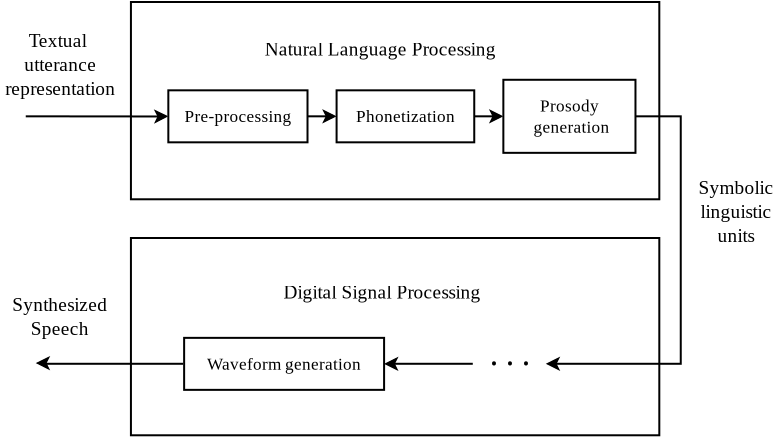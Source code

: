 <?xml version="1.0" encoding="UTF-8"?>
<dia:diagram xmlns:dia="http://www.lysator.liu.se/~alla/dia/">
  <dia:layer name="Background" visible="true" active="true">
    <dia:group>
      <dia:object type="Standard - Box" version="0" id="O0">
        <dia:attribute name="obj_pos">
          <dia:point val="1.588,2.411"/>
        </dia:attribute>
        <dia:attribute name="obj_bb">
          <dia:rectangle val="1.588,2.411;28.007,12.275"/>
        </dia:attribute>
        <dia:attribute name="elem_corner">
          <dia:point val="1.588,2.411"/>
        </dia:attribute>
        <dia:attribute name="elem_width">
          <dia:real val="26.419"/>
        </dia:attribute>
        <dia:attribute name="elem_height">
          <dia:real val="9.864"/>
        </dia:attribute>
        <dia:attribute name="border_width">
          <dia:real val="0"/>
        </dia:attribute>
        <dia:attribute name="border_color">
          <dia:color val="#ffffff"/>
        </dia:attribute>
        <dia:attribute name="show_background">
          <dia:boolean val="true"/>
        </dia:attribute>
      </dia:object>
      <dia:object type="Standard - Box" version="0" id="O1">
        <dia:attribute name="obj_pos">
          <dia:point val="1.588,2.411"/>
        </dia:attribute>
        <dia:attribute name="obj_bb">
          <dia:rectangle val="1.538,2.361;28.057,12.325"/>
        </dia:attribute>
        <dia:attribute name="elem_corner">
          <dia:point val="1.588,2.411"/>
        </dia:attribute>
        <dia:attribute name="elem_width">
          <dia:real val="26.419"/>
        </dia:attribute>
        <dia:attribute name="elem_height">
          <dia:real val="9.864"/>
        </dia:attribute>
        <dia:attribute name="show_background">
          <dia:boolean val="false"/>
        </dia:attribute>
      </dia:object>
    </dia:group>
    <dia:object type="Standard - Text" version="1" id="O2">
      <dia:attribute name="obj_pos">
        <dia:point val="8.28,5.086"/>
      </dia:attribute>
      <dia:attribute name="obj_bb">
        <dia:rectangle val="8.28,4.228;19.577,5.296"/>
      </dia:attribute>
      <dia:attribute name="text">
        <dia:composite type="text">
          <dia:attribute name="string">
            <dia:string>#Natural Language Processing#</dia:string>
          </dia:attribute>
          <dia:attribute name="font">
            <dia:font family="times new roman" style="0" name="Times-Roman"/>
          </dia:attribute>
          <dia:attribute name="height">
            <dia:real val="1.2"/>
          </dia:attribute>
          <dia:attribute name="pos">
            <dia:point val="8.28,5.086"/>
          </dia:attribute>
          <dia:attribute name="color">
            <dia:color val="#000000"/>
          </dia:attribute>
          <dia:attribute name="alignment">
            <dia:enum val="0"/>
          </dia:attribute>
        </dia:composite>
      </dia:attribute>
      <dia:attribute name="valign">
        <dia:enum val="3"/>
      </dia:attribute>
    </dia:object>
    <dia:group>
      <dia:object type="Standard - Box" version="0" id="O3">
        <dia:attribute name="obj_pos">
          <dia:point val="1.588,14.211"/>
        </dia:attribute>
        <dia:attribute name="obj_bb">
          <dia:rectangle val="1.588,14.211;28.007,24.075"/>
        </dia:attribute>
        <dia:attribute name="elem_corner">
          <dia:point val="1.588,14.211"/>
        </dia:attribute>
        <dia:attribute name="elem_width">
          <dia:real val="26.419"/>
        </dia:attribute>
        <dia:attribute name="elem_height">
          <dia:real val="9.864"/>
        </dia:attribute>
        <dia:attribute name="border_width">
          <dia:real val="0"/>
        </dia:attribute>
        <dia:attribute name="border_color">
          <dia:color val="#ffffff"/>
        </dia:attribute>
        <dia:attribute name="show_background">
          <dia:boolean val="true"/>
        </dia:attribute>
      </dia:object>
      <dia:object type="Standard - Box" version="0" id="O4">
        <dia:attribute name="obj_pos">
          <dia:point val="1.588,14.211"/>
        </dia:attribute>
        <dia:attribute name="obj_bb">
          <dia:rectangle val="1.538,14.161;28.057,24.125"/>
        </dia:attribute>
        <dia:attribute name="elem_corner">
          <dia:point val="1.588,14.211"/>
        </dia:attribute>
        <dia:attribute name="elem_width">
          <dia:real val="26.419"/>
        </dia:attribute>
        <dia:attribute name="elem_height">
          <dia:real val="9.864"/>
        </dia:attribute>
        <dia:attribute name="show_background">
          <dia:boolean val="false"/>
        </dia:attribute>
      </dia:object>
    </dia:group>
    <dia:object type="Standard - Text" version="1" id="O5">
      <dia:attribute name="obj_pos">
        <dia:point val="9.222,17.236"/>
      </dia:attribute>
      <dia:attribute name="obj_bb">
        <dia:rectangle val="9.222,16.379;18.982,17.447"/>
      </dia:attribute>
      <dia:attribute name="text">
        <dia:composite type="text">
          <dia:attribute name="string">
            <dia:string>#Digital Signal Processing#</dia:string>
          </dia:attribute>
          <dia:attribute name="font">
            <dia:font family="times new roman" style="0" name="Times-Roman"/>
          </dia:attribute>
          <dia:attribute name="height">
            <dia:real val="1.2"/>
          </dia:attribute>
          <dia:attribute name="pos">
            <dia:point val="9.222,17.236"/>
          </dia:attribute>
          <dia:attribute name="color">
            <dia:color val="#000000"/>
          </dia:attribute>
          <dia:attribute name="alignment">
            <dia:enum val="0"/>
          </dia:attribute>
        </dia:composite>
      </dia:attribute>
      <dia:attribute name="valign">
        <dia:enum val="3"/>
      </dia:attribute>
    </dia:object>
    <dia:object type="Standard - Line" version="0" id="O6">
      <dia:attribute name="obj_pos">
        <dia:point val="-3.671,8.127"/>
      </dia:attribute>
      <dia:attribute name="obj_bb">
        <dia:rectangle val="-3.721,8.077;3.022,8.184"/>
      </dia:attribute>
      <dia:attribute name="conn_endpoints">
        <dia:point val="-3.671,8.127"/>
        <dia:point val="2.972,8.134"/>
      </dia:attribute>
      <dia:attribute name="numcp">
        <dia:int val="1"/>
      </dia:attribute>
      <dia:connections>
        <dia:connection handle="1" to="O23" connection="4"/>
      </dia:connections>
    </dia:object>
    <dia:group>
      <dia:object type="Standard - PolyLine" version="0" id="O7">
        <dia:attribute name="obj_pos">
          <dia:point val="25.855,8.127"/>
        </dia:attribute>
        <dia:attribute name="obj_bb">
          <dia:rectangle val="22.768,8.077;29.129,20.55"/>
        </dia:attribute>
        <dia:attribute name="poly_points">
          <dia:point val="25.855,8.127"/>
          <dia:point val="29.079,8.127"/>
          <dia:point val="29.079,20.5"/>
          <dia:point val="22.818,20.5"/>
        </dia:attribute>
      </dia:object>
      <dia:object type="Standard - Polygon" version="0" id="O8">
        <dia:attribute name="obj_pos">
          <dia:point val="22.443,20.5"/>
        </dia:attribute>
        <dia:attribute name="obj_bb">
          <dia:rectangle val="22.443,20.25;22.943,20.75"/>
        </dia:attribute>
        <dia:attribute name="poly_points">
          <dia:point val="22.443,20.5"/>
          <dia:point val="22.943,20.25"/>
          <dia:point val="22.818,20.5"/>
          <dia:point val="22.943,20.75"/>
        </dia:attribute>
        <dia:attribute name="line_width">
          <dia:real val="0"/>
        </dia:attribute>
        <dia:attribute name="inner_color">
          <dia:color val="#000000"/>
        </dia:attribute>
        <dia:attribute name="show_background">
          <dia:boolean val="true"/>
        </dia:attribute>
      </dia:object>
      <dia:object type="Standard - Polygon" version="0" id="O9">
        <dia:attribute name="obj_pos">
          <dia:point val="22.443,20.5"/>
        </dia:attribute>
        <dia:attribute name="obj_bb">
          <dia:rectangle val="22.332,20.138;23.055,20.862"/>
        </dia:attribute>
        <dia:attribute name="poly_points">
          <dia:point val="22.443,20.5"/>
          <dia:point val="22.943,20.25"/>
          <dia:point val="22.818,20.5"/>
          <dia:point val="22.943,20.75"/>
        </dia:attribute>
        <dia:attribute name="show_background">
          <dia:boolean val="false"/>
        </dia:attribute>
      </dia:object>
    </dia:group>
    <dia:group>
      <dia:object type="Standard - Line" version="0" id="O10">
        <dia:attribute name="obj_pos">
          <dia:point val="4.248,20.5"/>
        </dia:attribute>
        <dia:attribute name="obj_bb">
          <dia:rectangle val="-2.734,20.45;4.298,20.55"/>
        </dia:attribute>
        <dia:attribute name="conn_endpoints">
          <dia:point val="4.248,20.5"/>
          <dia:point val="-2.684,20.5"/>
        </dia:attribute>
        <dia:attribute name="numcp">
          <dia:int val="1"/>
        </dia:attribute>
      </dia:object>
      <dia:object type="Standard - Polygon" version="0" id="O11">
        <dia:attribute name="obj_pos">
          <dia:point val="-3.059,20.466"/>
        </dia:attribute>
        <dia:attribute name="obj_bb">
          <dia:rectangle val="-3.059,20.218;-2.558,20.718"/>
        </dia:attribute>
        <dia:attribute name="poly_points">
          <dia:point val="-3.059,20.466"/>
          <dia:point val="-2.558,20.218"/>
          <dia:point val="-2.684,20.468"/>
          <dia:point val="-2.56,20.718"/>
        </dia:attribute>
        <dia:attribute name="line_width">
          <dia:real val="0"/>
        </dia:attribute>
        <dia:attribute name="inner_color">
          <dia:color val="#000000"/>
        </dia:attribute>
        <dia:attribute name="show_background">
          <dia:boolean val="true"/>
        </dia:attribute>
      </dia:object>
      <dia:object type="Standard - Polygon" version="0" id="O12">
        <dia:attribute name="obj_pos">
          <dia:point val="-3.059,20.466"/>
        </dia:attribute>
        <dia:attribute name="obj_bb">
          <dia:rectangle val="-3.171,20.107;-2.445,20.831"/>
        </dia:attribute>
        <dia:attribute name="poly_points">
          <dia:point val="-3.059,20.466"/>
          <dia:point val="-2.558,20.218"/>
          <dia:point val="-2.684,20.468"/>
          <dia:point val="-2.56,20.718"/>
        </dia:attribute>
        <dia:attribute name="show_background">
          <dia:boolean val="false"/>
        </dia:attribute>
      </dia:object>
    </dia:group>
    <dia:object type="Standard - Text" version="1" id="O13">
      <dia:attribute name="obj_pos">
        <dia:point val="-2.071,4.665"/>
      </dia:attribute>
      <dia:attribute name="obj_bb">
        <dia:rectangle val="-4.908,3.808;0.767,7.275"/>
      </dia:attribute>
      <dia:attribute name="text">
        <dia:composite type="text">
          <dia:attribute name="string">
            <dia:string>#Textual
 utterance
 representation#</dia:string>
          </dia:attribute>
          <dia:attribute name="font">
            <dia:font family="times new roman" style="0" name="Times-Roman"/>
          </dia:attribute>
          <dia:attribute name="height">
            <dia:real val="1.2"/>
          </dia:attribute>
          <dia:attribute name="pos">
            <dia:point val="-2.071,4.665"/>
          </dia:attribute>
          <dia:attribute name="color">
            <dia:color val="#000000"/>
          </dia:attribute>
          <dia:attribute name="alignment">
            <dia:enum val="1"/>
          </dia:attribute>
        </dia:composite>
      </dia:attribute>
      <dia:attribute name="valign">
        <dia:enum val="3"/>
      </dia:attribute>
    </dia:object>
    <dia:object type="Standard - Text" version="1" id="O14">
      <dia:attribute name="obj_pos">
        <dia:point val="-1.971,17.865"/>
      </dia:attribute>
      <dia:attribute name="obj_bb">
        <dia:rectangle val="-4.29,17.008;0.348,19.275"/>
      </dia:attribute>
      <dia:attribute name="text">
        <dia:composite type="text">
          <dia:attribute name="string">
            <dia:string>#Synthesized
Speech#</dia:string>
          </dia:attribute>
          <dia:attribute name="font">
            <dia:font family="times new roman" style="0" name="Times-Roman"/>
          </dia:attribute>
          <dia:attribute name="height">
            <dia:real val="1.2"/>
          </dia:attribute>
          <dia:attribute name="pos">
            <dia:point val="-1.971,17.865"/>
          </dia:attribute>
          <dia:attribute name="color">
            <dia:color val="#000000"/>
          </dia:attribute>
          <dia:attribute name="alignment">
            <dia:enum val="1"/>
          </dia:attribute>
        </dia:composite>
      </dia:attribute>
      <dia:attribute name="valign">
        <dia:enum val="3"/>
      </dia:attribute>
    </dia:object>
    <dia:object type="Standard - Text" version="1" id="O15">
      <dia:attribute name="obj_pos">
        <dia:point val="31.842,12.015"/>
      </dia:attribute>
      <dia:attribute name="obj_bb">
        <dia:rectangle val="30.0,11.158;33.683,14.625"/>
      </dia:attribute>
      <dia:attribute name="text">
        <dia:composite type="text">
          <dia:attribute name="string">
            <dia:string>#Symbolic
linguistic
units#</dia:string>
          </dia:attribute>
          <dia:attribute name="font">
            <dia:font family="times new roman" style="0" name="Times-Roman"/>
          </dia:attribute>
          <dia:attribute name="height">
            <dia:real val="1.2"/>
          </dia:attribute>
          <dia:attribute name="pos">
            <dia:point val="31.842,12.015"/>
          </dia:attribute>
          <dia:attribute name="color">
            <dia:color val="#000000"/>
          </dia:attribute>
          <dia:attribute name="alignment">
            <dia:enum val="1"/>
          </dia:attribute>
        </dia:composite>
      </dia:attribute>
      <dia:attribute name="valign">
        <dia:enum val="3"/>
      </dia:attribute>
    </dia:object>
    <dia:group>
      <dia:object type="Standard - Box" version="0" id="O16">
        <dia:attribute name="obj_pos">
          <dia:point val="4.248,19.204"/>
        </dia:attribute>
        <dia:attribute name="obj_bb">
          <dia:rectangle val="4.198,19.154;14.296,21.854"/>
        </dia:attribute>
        <dia:attribute name="elem_corner">
          <dia:point val="4.248,19.204"/>
        </dia:attribute>
        <dia:attribute name="elem_width">
          <dia:real val="9.998"/>
        </dia:attribute>
        <dia:attribute name="elem_height">
          <dia:real val="2.6"/>
        </dia:attribute>
        <dia:attribute name="border_width">
          <dia:real val="0.1"/>
        </dia:attribute>
        <dia:attribute name="border_color">
          <dia:color val="#ffffff"/>
        </dia:attribute>
        <dia:attribute name="show_background">
          <dia:boolean val="true"/>
        </dia:attribute>
      </dia:object>
      <dia:object type="Standard - Box" version="0" id="O17">
        <dia:attribute name="obj_pos">
          <dia:point val="4.248,19.204"/>
        </dia:attribute>
        <dia:attribute name="obj_bb">
          <dia:rectangle val="4.198,19.154;14.296,21.854"/>
        </dia:attribute>
        <dia:attribute name="elem_corner">
          <dia:point val="4.248,19.204"/>
        </dia:attribute>
        <dia:attribute name="elem_width">
          <dia:real val="9.998"/>
        </dia:attribute>
        <dia:attribute name="elem_height">
          <dia:real val="2.6"/>
        </dia:attribute>
        <dia:attribute name="border_width">
          <dia:real val="0.1"/>
        </dia:attribute>
        <dia:attribute name="show_background">
          <dia:boolean val="false"/>
        </dia:attribute>
      </dia:object>
    </dia:group>
    <dia:object type="Standard - Text" version="1" id="O18">
      <dia:attribute name="obj_pos">
        <dia:point val="9.247,20.793"/>
      </dia:attribute>
      <dia:attribute name="obj_bb">
        <dia:rectangle val="5.53,20.028;12.965,20.98"/>
      </dia:attribute>
      <dia:attribute name="text">
        <dia:composite type="text">
          <dia:attribute name="string">
            <dia:string>#Waveform generation#</dia:string>
          </dia:attribute>
          <dia:attribute name="font">
            <dia:font family="times new roman" style="0" name="Times-Roman"/>
          </dia:attribute>
          <dia:attribute name="height">
            <dia:real val="1.072"/>
          </dia:attribute>
          <dia:attribute name="pos">
            <dia:point val="9.247,20.793"/>
          </dia:attribute>
          <dia:attribute name="color">
            <dia:color val="#000000"/>
          </dia:attribute>
          <dia:attribute name="alignment">
            <dia:enum val="1"/>
          </dia:attribute>
        </dia:composite>
      </dia:attribute>
      <dia:attribute name="valign">
        <dia:enum val="3"/>
      </dia:attribute>
    </dia:object>
    <dia:object type="Standard - Text" version="1" id="O19">
      <dia:attribute name="obj_pos">
        <dia:point val="20.532,20.585"/>
      </dia:attribute>
      <dia:attribute name="obj_bb">
        <dia:rectangle val="19.275,19.115;21.788,20.96"/>
      </dia:attribute>
      <dia:attribute name="text">
        <dia:composite type="text">
          <dia:attribute name="string">
            <dia:string>#. . .#</dia:string>
          </dia:attribute>
          <dia:attribute name="font">
            <dia:font family="sans" style="0" name="Helvetica"/>
          </dia:attribute>
          <dia:attribute name="height">
            <dia:real val="1.978"/>
          </dia:attribute>
          <dia:attribute name="pos">
            <dia:point val="20.532,20.585"/>
          </dia:attribute>
          <dia:attribute name="color">
            <dia:color val="#000000"/>
          </dia:attribute>
          <dia:attribute name="alignment">
            <dia:enum val="1"/>
          </dia:attribute>
        </dia:composite>
      </dia:attribute>
      <dia:attribute name="valign">
        <dia:enum val="3"/>
      </dia:attribute>
    </dia:object>
    <dia:group>
      <dia:object type="Standard - Line" version="0" id="O20">
        <dia:attribute name="obj_pos">
          <dia:point val="18.681,20.5"/>
        </dia:attribute>
        <dia:attribute name="obj_bb">
          <dia:rectangle val="14.683,20.45;18.732,20.55"/>
        </dia:attribute>
        <dia:attribute name="conn_endpoints">
          <dia:point val="18.681,20.5"/>
          <dia:point val="14.733,20.5"/>
        </dia:attribute>
        <dia:attribute name="numcp">
          <dia:int val="1"/>
        </dia:attribute>
      </dia:object>
      <dia:object type="Standard - Polygon" version="0" id="O21">
        <dia:attribute name="obj_pos">
          <dia:point val="14.358,20.504"/>
        </dia:attribute>
        <dia:attribute name="obj_bb">
          <dia:rectangle val="14.358,20.253;14.858,20.753"/>
        </dia:attribute>
        <dia:attribute name="poly_points">
          <dia:point val="14.358,20.504"/>
          <dia:point val="14.858,20.253"/>
          <dia:point val="14.733,20.503"/>
          <dia:point val="14.858,20.753"/>
        </dia:attribute>
        <dia:attribute name="line_width">
          <dia:real val="0"/>
        </dia:attribute>
        <dia:attribute name="inner_color">
          <dia:color val="#000000"/>
        </dia:attribute>
        <dia:attribute name="show_background">
          <dia:boolean val="true"/>
        </dia:attribute>
      </dia:object>
      <dia:object type="Standard - Polygon" version="0" id="O22">
        <dia:attribute name="obj_pos">
          <dia:point val="14.358,20.504"/>
        </dia:attribute>
        <dia:attribute name="obj_bb">
          <dia:rectangle val="14.246,20.142;14.97,20.865"/>
        </dia:attribute>
        <dia:attribute name="poly_points">
          <dia:point val="14.358,20.504"/>
          <dia:point val="14.858,20.253"/>
          <dia:point val="14.733,20.503"/>
          <dia:point val="14.858,20.753"/>
        </dia:attribute>
        <dia:attribute name="show_background">
          <dia:boolean val="false"/>
        </dia:attribute>
      </dia:object>
    </dia:group>
    <dia:group>
      <dia:object type="Standard - Polygon" version="0" id="O23">
        <dia:attribute name="obj_pos">
          <dia:point val="3.347,8.128"/>
        </dia:attribute>
        <dia:attribute name="obj_bb">
          <dia:rectangle val="2.843,7.886;3.347,8.385"/>
        </dia:attribute>
        <dia:attribute name="poly_points">
          <dia:point val="3.347,8.128"/>
          <dia:point val="2.85,8.385"/>
          <dia:point val="2.972,8.134"/>
          <dia:point val="2.843,7.886"/>
        </dia:attribute>
        <dia:attribute name="line_width">
          <dia:real val="0"/>
        </dia:attribute>
        <dia:attribute name="inner_color">
          <dia:color val="#000000"/>
        </dia:attribute>
        <dia:attribute name="show_background">
          <dia:boolean val="true"/>
        </dia:attribute>
      </dia:object>
      <dia:object type="Standard - Polygon" version="0" id="O24">
        <dia:attribute name="obj_pos">
          <dia:point val="3.347,8.128"/>
        </dia:attribute>
        <dia:attribute name="obj_bb">
          <dia:rectangle val="2.73,7.775;3.458,8.499"/>
        </dia:attribute>
        <dia:attribute name="poly_points">
          <dia:point val="3.347,8.128"/>
          <dia:point val="2.85,8.385"/>
          <dia:point val="2.972,8.134"/>
          <dia:point val="2.843,7.886"/>
        </dia:attribute>
        <dia:attribute name="show_background">
          <dia:boolean val="false"/>
        </dia:attribute>
      </dia:object>
      <dia:group>
        <dia:group>
          <dia:object type="Standard - Line" version="0" id="O25">
            <dia:attribute name="obj_pos">
              <dia:point val="10.417,8.127"/>
            </dia:attribute>
            <dia:attribute name="obj_bb">
              <dia:rectangle val="10.367,8.077;11.434,8.177"/>
            </dia:attribute>
            <dia:attribute name="conn_endpoints">
              <dia:point val="10.417,8.127"/>
              <dia:point val="11.384,8.127"/>
            </dia:attribute>
            <dia:attribute name="numcp">
              <dia:int val="1"/>
            </dia:attribute>
          </dia:object>
          <dia:object type="Standard - Polygon" version="0" id="O26">
            <dia:attribute name="obj_pos">
              <dia:point val="11.759,8.127"/>
            </dia:attribute>
            <dia:attribute name="obj_bb">
              <dia:rectangle val="11.259,7.877;11.759,8.377"/>
            </dia:attribute>
            <dia:attribute name="poly_points">
              <dia:point val="11.759,8.127"/>
              <dia:point val="11.259,8.377"/>
              <dia:point val="11.384,8.127"/>
              <dia:point val="11.259,7.877"/>
            </dia:attribute>
            <dia:attribute name="line_width">
              <dia:real val="0"/>
            </dia:attribute>
            <dia:attribute name="inner_color">
              <dia:color val="#000000"/>
            </dia:attribute>
            <dia:attribute name="show_background">
              <dia:boolean val="true"/>
            </dia:attribute>
          </dia:object>
          <dia:object type="Standard - Polygon" version="0" id="O27">
            <dia:attribute name="obj_pos">
              <dia:point val="11.759,8.127"/>
            </dia:attribute>
            <dia:attribute name="obj_bb">
              <dia:rectangle val="11.148,7.765;11.871,8.489"/>
            </dia:attribute>
            <dia:attribute name="poly_points">
              <dia:point val="11.759,8.127"/>
              <dia:point val="11.259,8.377"/>
              <dia:point val="11.384,8.127"/>
              <dia:point val="11.259,7.877"/>
            </dia:attribute>
            <dia:attribute name="show_background">
              <dia:boolean val="false"/>
            </dia:attribute>
          </dia:object>
        </dia:group>
        <dia:group>
          <dia:object type="Standard - Line" version="0" id="O28">
            <dia:attribute name="obj_pos">
              <dia:point val="18.755,8.127"/>
            </dia:attribute>
            <dia:attribute name="obj_bb">
              <dia:rectangle val="18.705,8.077;19.772,8.177"/>
            </dia:attribute>
            <dia:attribute name="conn_endpoints">
              <dia:point val="18.755,8.127"/>
              <dia:point val="19.722,8.127"/>
            </dia:attribute>
            <dia:attribute name="numcp">
              <dia:int val="1"/>
            </dia:attribute>
          </dia:object>
          <dia:object type="Standard - Polygon" version="0" id="O29">
            <dia:attribute name="obj_pos">
              <dia:point val="20.097,8.127"/>
            </dia:attribute>
            <dia:attribute name="obj_bb">
              <dia:rectangle val="19.597,7.877;20.097,8.377"/>
            </dia:attribute>
            <dia:attribute name="poly_points">
              <dia:point val="20.097,8.127"/>
              <dia:point val="19.597,8.377"/>
              <dia:point val="19.722,8.127"/>
              <dia:point val="19.597,7.877"/>
            </dia:attribute>
            <dia:attribute name="line_width">
              <dia:real val="0"/>
            </dia:attribute>
            <dia:attribute name="inner_color">
              <dia:color val="#000000"/>
            </dia:attribute>
            <dia:attribute name="show_background">
              <dia:boolean val="true"/>
            </dia:attribute>
          </dia:object>
          <dia:object type="Standard - Polygon" version="0" id="O30">
            <dia:attribute name="obj_pos">
              <dia:point val="20.097,8.127"/>
            </dia:attribute>
            <dia:attribute name="obj_bb">
              <dia:rectangle val="19.485,7.765;20.209,8.489"/>
            </dia:attribute>
            <dia:attribute name="poly_points">
              <dia:point val="20.097,8.127"/>
              <dia:point val="19.597,8.377"/>
              <dia:point val="19.722,8.127"/>
              <dia:point val="19.597,7.877"/>
            </dia:attribute>
            <dia:attribute name="show_background">
              <dia:boolean val="false"/>
            </dia:attribute>
          </dia:object>
        </dia:group>
        <dia:group>
          <dia:object type="Standard - Box" version="0" id="O31">
            <dia:attribute name="obj_pos">
              <dia:point val="20.209,6.3"/>
            </dia:attribute>
            <dia:attribute name="obj_bb">
              <dia:rectangle val="20.209,6.3;26.815,9.953"/>
            </dia:attribute>
            <dia:attribute name="elem_corner">
              <dia:point val="20.209,6.3"/>
            </dia:attribute>
            <dia:attribute name="elem_width">
              <dia:real val="6.606"/>
            </dia:attribute>
            <dia:attribute name="elem_height">
              <dia:real val="3.653"/>
            </dia:attribute>
            <dia:attribute name="border_width">
              <dia:real val="0"/>
            </dia:attribute>
            <dia:attribute name="border_color">
              <dia:color val="#ffffff"/>
            </dia:attribute>
            <dia:attribute name="show_background">
              <dia:boolean val="true"/>
            </dia:attribute>
          </dia:object>
          <dia:object type="Standard - Box" version="0" id="O32">
            <dia:attribute name="obj_pos">
              <dia:point val="20.209,6.3"/>
            </dia:attribute>
            <dia:attribute name="obj_bb">
              <dia:rectangle val="20.159,6.25;26.865,10.003"/>
            </dia:attribute>
            <dia:attribute name="elem_corner">
              <dia:point val="20.209,6.3"/>
            </dia:attribute>
            <dia:attribute name="elem_width">
              <dia:real val="6.606"/>
            </dia:attribute>
            <dia:attribute name="elem_height">
              <dia:real val="3.653"/>
            </dia:attribute>
            <dia:attribute name="show_background">
              <dia:boolean val="false"/>
            </dia:attribute>
          </dia:object>
        </dia:group>
        <dia:object type="Standard - Text" version="1" id="O33">
          <dia:attribute name="obj_pos">
            <dia:point val="23.512,8.127"/>
          </dia:attribute>
          <dia:attribute name="obj_bb">
            <dia:rectangle val="21.594,7.114;25.429,9.139"/>
          </dia:attribute>
          <dia:attribute name="text">
            <dia:composite type="text">
              <dia:attribute name="string">
                <dia:string>#Prosody
 generation#</dia:string>
              </dia:attribute>
              <dia:attribute name="font">
                <dia:font family="times new roman" style="0" name="Times-Roman"/>
              </dia:attribute>
              <dia:attribute name="height">
                <dia:real val="1.072"/>
              </dia:attribute>
              <dia:attribute name="pos">
                <dia:point val="23.512,7.879"/>
              </dia:attribute>
              <dia:attribute name="color">
                <dia:color val="#000000"/>
              </dia:attribute>
              <dia:attribute name="alignment">
                <dia:enum val="1"/>
              </dia:attribute>
            </dia:composite>
          </dia:attribute>
          <dia:attribute name="valign">
            <dia:enum val="2"/>
          </dia:attribute>
        </dia:object>
        <dia:group>
          <dia:object type="Standard - Box" version="0" id="O34">
            <dia:attribute name="obj_pos">
              <dia:point val="11.871,6.827"/>
            </dia:attribute>
            <dia:attribute name="obj_bb">
              <dia:rectangle val="11.871,6.827;18.755,9.427"/>
            </dia:attribute>
            <dia:attribute name="elem_corner">
              <dia:point val="11.871,6.827"/>
            </dia:attribute>
            <dia:attribute name="elem_width">
              <dia:real val="6.883"/>
            </dia:attribute>
            <dia:attribute name="elem_height">
              <dia:real val="2.6"/>
            </dia:attribute>
            <dia:attribute name="border_width">
              <dia:real val="0"/>
            </dia:attribute>
            <dia:attribute name="border_color">
              <dia:color val="#ffffff"/>
            </dia:attribute>
            <dia:attribute name="show_background">
              <dia:boolean val="true"/>
            </dia:attribute>
          </dia:object>
          <dia:object type="Standard - Box" version="0" id="O35">
            <dia:attribute name="obj_pos">
              <dia:point val="11.871,6.827"/>
            </dia:attribute>
            <dia:attribute name="obj_bb">
              <dia:rectangle val="11.821,6.777;18.805,9.477"/>
            </dia:attribute>
            <dia:attribute name="elem_corner">
              <dia:point val="11.871,6.827"/>
            </dia:attribute>
            <dia:attribute name="elem_width">
              <dia:real val="6.883"/>
            </dia:attribute>
            <dia:attribute name="elem_height">
              <dia:real val="2.6"/>
            </dia:attribute>
            <dia:attribute name="show_background">
              <dia:boolean val="false"/>
            </dia:attribute>
          </dia:object>
        </dia:group>
        <dia:object type="Standard - Text" version="1" id="O36">
          <dia:attribute name="obj_pos">
            <dia:point val="15.313,8.415"/>
          </dia:attribute>
          <dia:attribute name="obj_bb">
            <dia:rectangle val="12.954,7.65;17.672,8.603"/>
          </dia:attribute>
          <dia:attribute name="text">
            <dia:composite type="text">
              <dia:attribute name="string">
                <dia:string>#Phonetization#</dia:string>
              </dia:attribute>
              <dia:attribute name="font">
                <dia:font family="times new roman" style="0" name="Times-Roman"/>
              </dia:attribute>
              <dia:attribute name="height">
                <dia:real val="1.072"/>
              </dia:attribute>
              <dia:attribute name="pos">
                <dia:point val="15.313,8.415"/>
              </dia:attribute>
              <dia:attribute name="color">
                <dia:color val="#000000"/>
              </dia:attribute>
              <dia:attribute name="alignment">
                <dia:enum val="1"/>
              </dia:attribute>
            </dia:composite>
          </dia:attribute>
          <dia:attribute name="valign">
            <dia:enum val="3"/>
          </dia:attribute>
        </dia:object>
        <dia:group>
          <dia:object type="Standard - Box" version="0" id="O37">
            <dia:attribute name="obj_pos">
              <dia:point val="3.458,6.827"/>
            </dia:attribute>
            <dia:attribute name="obj_bb">
              <dia:rectangle val="3.458,6.827;10.417,9.427"/>
            </dia:attribute>
            <dia:attribute name="elem_corner">
              <dia:point val="3.458,6.827"/>
            </dia:attribute>
            <dia:attribute name="elem_width">
              <dia:real val="6.959"/>
            </dia:attribute>
            <dia:attribute name="elem_height">
              <dia:real val="2.6"/>
            </dia:attribute>
            <dia:attribute name="border_width">
              <dia:real val="0"/>
            </dia:attribute>
            <dia:attribute name="border_color">
              <dia:color val="#ffffff"/>
            </dia:attribute>
            <dia:attribute name="show_background">
              <dia:boolean val="true"/>
            </dia:attribute>
          </dia:object>
          <dia:object type="Standard - Box" version="0" id="O38">
            <dia:attribute name="obj_pos">
              <dia:point val="3.458,6.827"/>
            </dia:attribute>
            <dia:attribute name="obj_bb">
              <dia:rectangle val="3.408,6.777;10.467,9.477"/>
            </dia:attribute>
            <dia:attribute name="elem_corner">
              <dia:point val="3.458,6.827"/>
            </dia:attribute>
            <dia:attribute name="elem_width">
              <dia:real val="6.959"/>
            </dia:attribute>
            <dia:attribute name="elem_height">
              <dia:real val="2.6"/>
            </dia:attribute>
            <dia:attribute name="show_background">
              <dia:boolean val="false"/>
            </dia:attribute>
          </dia:object>
        </dia:group>
        <dia:object type="Standard - Text" version="1" id="O39">
          <dia:attribute name="obj_pos">
            <dia:point val="6.938,8.415"/>
          </dia:attribute>
          <dia:attribute name="obj_bb">
            <dia:rectangle val="4.388,7.65;9.488,8.603"/>
          </dia:attribute>
          <dia:attribute name="text">
            <dia:composite type="text">
              <dia:attribute name="string">
                <dia:string>#Pre-processing#</dia:string>
              </dia:attribute>
              <dia:attribute name="font">
                <dia:font family="times new roman" style="0" name="Times-Roman"/>
              </dia:attribute>
              <dia:attribute name="height">
                <dia:real val="1.072"/>
              </dia:attribute>
              <dia:attribute name="pos">
                <dia:point val="6.938,8.415"/>
              </dia:attribute>
              <dia:attribute name="color">
                <dia:color val="#000000"/>
              </dia:attribute>
              <dia:attribute name="alignment">
                <dia:enum val="1"/>
              </dia:attribute>
            </dia:composite>
          </dia:attribute>
          <dia:attribute name="valign">
            <dia:enum val="3"/>
          </dia:attribute>
        </dia:object>
      </dia:group>
    </dia:group>
  </dia:layer>
</dia:diagram>
